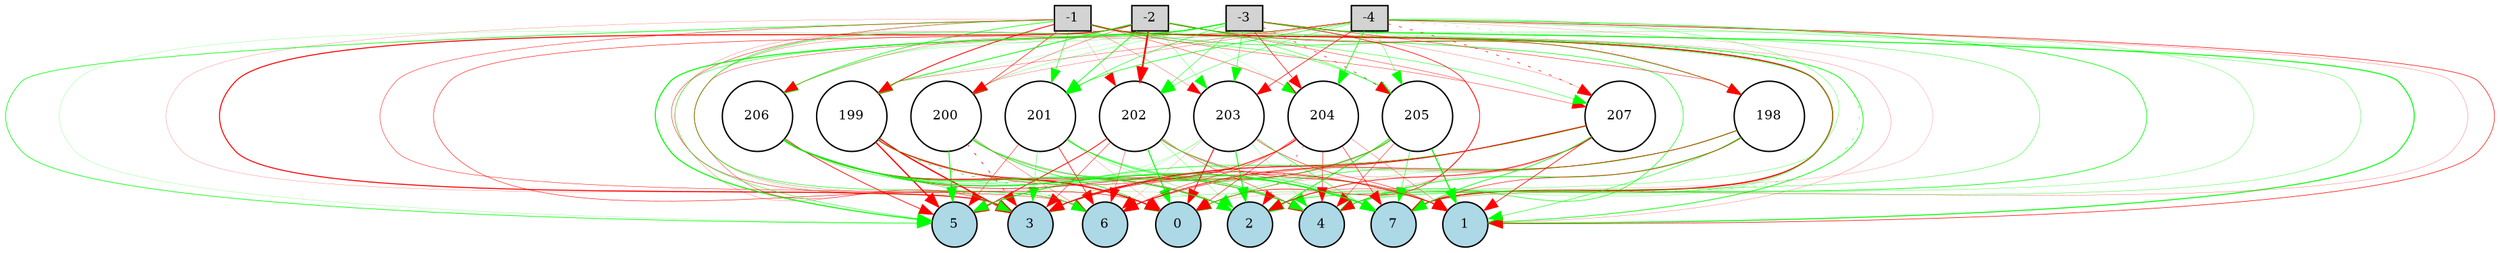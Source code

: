 digraph {
	node [fontsize=9 height=0.2 shape=circle width=0.2]
	-1 [fillcolor=lightgray shape=box style=filled]
	-2 [fillcolor=lightgray shape=box style=filled]
	-3 [fillcolor=lightgray shape=box style=filled]
	-4 [fillcolor=lightgray shape=box style=filled]
	0 [fillcolor=lightblue style=filled]
	1 [fillcolor=lightblue style=filled]
	2 [fillcolor=lightblue style=filled]
	3 [fillcolor=lightblue style=filled]
	4 [fillcolor=lightblue style=filled]
	5 [fillcolor=lightblue style=filled]
	6 [fillcolor=lightblue style=filled]
	7 [fillcolor=lightblue style=filled]
	198 [fillcolor=white style=filled]
	199 [fillcolor=white style=filled]
	200 [fillcolor=white style=filled]
	201 [fillcolor=white style=filled]
	202 [fillcolor=white style=filled]
	203 [fillcolor=white style=filled]
	204 [fillcolor=white style=filled]
	205 [fillcolor=white style=filled]
	206 [fillcolor=white style=filled]
	207 [fillcolor=white style=filled]
	-1 -> 198 [color=green penwidth=0.42649682623895624 style=solid]
	-1 -> 199 [color=red penwidth=0.5929842641768622 style=solid]
	-1 -> 200 [color=red penwidth=0.3917781396036555 style=solid]
	-1 -> 201 [color=green penwidth=0.3500703478026651 style=solid]
	-1 -> 202 [color=red penwidth=0.10534490971865175 style=solid]
	-1 -> 203 [color=red penwidth=0.1796079186251015 style=solid]
	-1 -> 204 [color=red penwidth=0.261469674543541 style=solid]
	-1 -> 205 [color=green penwidth=0.3122190183076824 style=solid]
	-1 -> 206 [color=green penwidth=0.46738307514126265 style=solid]
	-1 -> 207 [color=red penwidth=0.24743905810204178 style=solid]
	-2 -> 198 [color=red penwidth=0.347820096564057 style=solid]
	-2 -> 199 [color=green penwidth=0.562518020516541 style=solid]
	-2 -> 200 [color=red penwidth=0.2264788829275819 style=solid]
	-2 -> 201 [color=green penwidth=0.508577744677177 style=solid]
	-2 -> 202 [color=red penwidth=1.2623280571221709 style=solid]
	-2 -> 203 [color=green penwidth=0.19594669214989494 style=solid]
	-2 -> 204 [color=green penwidth=0.10533041889358036 style=solid]
	-2 -> 205 [color=green penwidth=0.31385257730397753 style=solid]
	-2 -> 206 [color=green penwidth=0.1423486358189064 style=solid]
	-2 -> 207 [color=green penwidth=0.2969167693433331 style=solid]
	-3 -> 198 [color=red penwidth=0.2957883151822741 style=solid]
	-3 -> 199 [color=green penwidth=0.10711386700015346 style=solid]
	-3 -> 200 [color=green penwidth=0.1776167615114811 style=solid]
	-3 -> 201 [color=green penwidth=0.3507503725467389 style=solid]
	-3 -> 202 [color=green penwidth=0.3140277708369382 style=solid]
	-3 -> 203 [color=green penwidth=0.35659518669613344 style=solid]
	-3 -> 204 [color=red penwidth=0.41858150961357343 style=solid]
	-3 -> 205 [color=red penwidth=0.39803961153565937 style=dotted]
	-3 -> 206 [color=green penwidth=0.161042115477031 style=solid]
	-3 -> 207 [color=red penwidth=0.150587917805648 style=solid]
	-4 -> 198 [color=red penwidth=0.10321493539795513 style=dotted]
	-4 -> 199 [color=red penwidth=0.21514497189874016 style=solid]
	-4 -> 200 [color=red penwidth=0.1772037139892837 style=solid]
	-4 -> 201 [color=green penwidth=0.4257080486241691 style=solid]
	-4 -> 202 [color=green penwidth=0.2768711029251017 style=solid]
	-4 -> 203 [color=red penwidth=0.43177946209649454 style=solid]
	-4 -> 204 [color=green penwidth=0.5134452343750822 style=solid]
	-4 -> 205 [color=green penwidth=0.2357612348046908 style=solid]
	-4 -> 206 [color=red penwidth=0.15528498550297848 style=solid]
	-4 -> 207 [color=red penwidth=0.427911967621463 style=dotted]
	198 -> 0 [color=green penwidth=0.4130482770663013 style=solid]
	198 -> 1 [color=green penwidth=0.3428285307413308 style=solid]
	198 -> 2 [color=green penwidth=0.13162148623303085 style=solid]
	198 -> 3 [color=red penwidth=0.2646245252513288 style=solid]
	198 -> 4 [color=green penwidth=0.5296626034511094 style=solid]
	198 -> 5 [color=green penwidth=0.19009561222378046 style=solid]
	198 -> 6 [color=red penwidth=0.3247509533366246 style=solid]
	198 -> 7 [color=red penwidth=0.37051114753099157 style=solid]
	199 -> 0 [color=red penwidth=0.25759734458342815 style=solid]
	199 -> 1 [color=red penwidth=0.31690341894203466 style=solid]
	199 -> 2 [color=red penwidth=0.45312326664259517 style=solid]
	199 -> 3 [color=red penwidth=0.9126948547007447 style=solid]
	199 -> 4 [color=red penwidth=0.36077128415885507 style=solid]
	199 -> 5 [color=red penwidth=0.8854890316198087 style=solid]
	199 -> 6 [color=green penwidth=0.4103643217941675 style=dotted]
	199 -> 7 [color=green penwidth=0.18976127499520795 style=solid]
	200 -> 0 [color=green penwidth=0.4983100138098979 style=solid]
	200 -> 1 [color=green penwidth=0.13679432564537308 style=solid]
	200 -> 2 [color=red penwidth=0.16752126687870023 style=solid]
	200 -> 3 [color=red penwidth=0.47474139286606476 style=dotted]
	200 -> 4 [color=green penwidth=0.2523576355610784 style=solid]
	200 -> 5 [color=green penwidth=0.6353323187691481 style=solid]
	200 -> 6 [color=red penwidth=0.2085412818343324 style=solid]
	200 -> 7 [color=green penwidth=0.20726141397437664 style=solid]
	201 -> 0 [color=red penwidth=0.11859272888782073 style=solid]
	201 -> 1 [color=green penwidth=0.16597518871947792 style=solid]
	201 -> 2 [color=green penwidth=0.20029224992782263 style=solid]
	201 -> 3 [color=green penwidth=0.2366754032752994 style=solid]
	201 -> 4 [color=green penwidth=0.4835683388635337 style=solid]
	201 -> 5 [color=red penwidth=0.3007015284996958 style=solid]
	201 -> 6 [color=red penwidth=0.45554225376498103 style=solid]
	201 -> 7 [color=green penwidth=0.22492187919985943 style=solid]
	202 -> 0 [color=green penwidth=0.7138223200404418 style=solid]
	202 -> 1 [color=red penwidth=0.35904722571538694 style=solid]
	202 -> 2 [color=green penwidth=0.18414467373042998 style=solid]
	202 -> 3 [color=red penwidth=0.32131060971270253 style=solid]
	202 -> 4 [color=red penwidth=0.2706837283187715 style=solid]
	202 -> 5 [color=red penwidth=0.5787939863044074 style=solid]
	202 -> 6 [color=red penwidth=0.24460739973998072 style=solid]
	202 -> 7 [color=green penwidth=0.38571622360226354 style=solid]
	203 -> 0 [color=red penwidth=0.6238858290816113 style=solid]
	203 -> 1 [color=red penwidth=0.31867110117124153 style=solid]
	203 -> 2 [color=green penwidth=0.6422678899412291 style=solid]
	203 -> 3 [color=green penwidth=0.1417668190691928 style=solid]
	203 -> 4 [color=green penwidth=0.15914759524890942 style=solid]
	203 -> 5 [color=green penwidth=0.1420786769692441 style=solid]
	203 -> 6 [color=red penwidth=0.10098220756344763 style=solid]
	203 -> 7 [color=green penwidth=0.349650003741795 style=solid]
	204 -> 0 [color=red penwidth=0.3369438588743291 style=solid]
	204 -> 1 [color=red penwidth=0.19545123600652375 style=solid]
	204 -> 2 [color=red penwidth=0.3242436270922251 style=dotted]
	204 -> 3 [color=red penwidth=0.5390879767892673 style=solid]
	204 -> 4 [color=red penwidth=0.3559801870651317 style=solid]
	204 -> 5 [color=red penwidth=0.11101759699545205 style=solid]
	204 -> 6 [color=red penwidth=0.28510709468984463 style=solid]
	204 -> 7 [color=red penwidth=0.35676065501135745 style=solid]
	205 -> 0 [color=green penwidth=0.17090528730122762 style=solid]
	205 -> 1 [color=green penwidth=0.8127311790936044 style=solid]
	205 -> 2 [color=green penwidth=0.5824696972745057 style=solid]
	205 -> 3 [color=red penwidth=0.35984882542146324 style=solid]
	205 -> 4 [color=red penwidth=0.2925428488265738 style=solid]
	205 -> 5 [color=green penwidth=0.3865160105941219 style=solid]
	205 -> 6 [color=red penwidth=0.14287190215605217 style=solid]
	205 -> 7 [color=green penwidth=0.3429043247932235 style=solid]
	206 -> 0 [color=red penwidth=0.7713150283474329 style=solid]
	206 -> 1 [color=red penwidth=0.4047399798762049 style=solid]
	206 -> 2 [color=green penwidth=0.6140845246796578 style=solid]
	206 -> 3 [color=green penwidth=0.3043434841489033 style=solid]
	206 -> 4 [color=green penwidth=0.2559785831616742 style=solid]
	206 -> 5 [color=red penwidth=0.49918198074023024 style=solid]
	206 -> 6 [color=green penwidth=0.15115697885143858 style=solid]
	206 -> 7 [color=green penwidth=0.8043687169873164 style=solid]
	207 -> 0 [color=red penwidth=0.13711940397126016 style=solid]
	207 -> 1 [color=red penwidth=0.46478716954721855 style=solid]
	207 -> 2 [color=red penwidth=0.496979063702756 style=solid]
	207 -> 3 [color=red penwidth=0.6181994928774709 style=solid]
	207 -> 4 [color=red penwidth=0.12557310432710853 style=solid]
	207 -> 5 [color=green penwidth=0.3103595257645777 style=solid]
	207 -> 6 [color=red penwidth=0.5130308984720477 style=solid]
	207 -> 7 [color=green penwidth=0.5085441555060967 style=solid]
	-1 -> 0 [color=red penwidth=0.28753801403412593 style=solid]
	-1 -> 1 [color=green penwidth=0.5075946255952084 style=solid]
	-1 -> 2 [color=green penwidth=0.1449626865556569 style=solid]
	-1 -> 3 [color=red penwidth=0.11996239292666132 style=solid]
	-1 -> 4 [color=green penwidth=0.3957100012946484 style=solid]
	-1 -> 5 [color=green penwidth=0.4462203284997024 style=solid]
	-1 -> 6 [color=red penwidth=0.2822443525559005 style=solid]
	-1 -> 7 [color=red penwidth=0.8727782936976789 style=solid]
	-2 -> 0 [color=red penwidth=0.1692892444160718 style=solid]
	-2 -> 1 [color=red penwidth=0.13793919384414266 style=solid]
	-2 -> 2 [color=red penwidth=0.26409027842548 style=solid]
	-2 -> 3 [color=red penwidth=0.7173534009074373 style=solid]
	-2 -> 4 [color=green penwidth=0.28994988243868114 style=solid]
	-2 -> 5 [color=green penwidth=0.11513685971386936 style=solid]
	-2 -> 6 [color=red penwidth=0.3252081605023286 style=solid]
	-2 -> 7 [color=green penwidth=0.26175163193375933 style=dotted]
	-3 -> 0 [color=red penwidth=0.4446769555802429 style=solid]
	-3 -> 1 [color=green penwidth=0.6881769256560479 style=solid]
	-3 -> 2 [color=green penwidth=0.15152323251482888 style=solid]
	-3 -> 3 [color=red penwidth=0.14337470766791033 style=solid]
	-3 -> 4 [color=green penwidth=0.25618884155226107 style=solid]
	-3 -> 5 [color=green penwidth=0.7461855242186838 style=solid]
	-3 -> 6 [color=green penwidth=0.3670846996046493 style=solid]
	-3 -> 7 [color=green penwidth=0.18438825515646556 style=solid]
	-4 -> 0 [color=red penwidth=0.10333025888372477 style=solid]
	-4 -> 1 [color=red penwidth=0.39612795061609507 style=solid]
	-4 -> 2 [color=green penwidth=0.46013143700190684 style=solid]
	-4 -> 3 [color=red penwidth=0.24066027757954242 style=solid]
	-4 -> 4 [color=green penwidth=0.2161036539004113 style=solid]
	-4 -> 5 [color=green penwidth=0.30428009976231485 style=solid]
	-4 -> 6 [color=green penwidth=0.20760860170874662 style=solid]
	-4 -> 7 [color=red penwidth=0.14422936142183135 style=solid]
}
